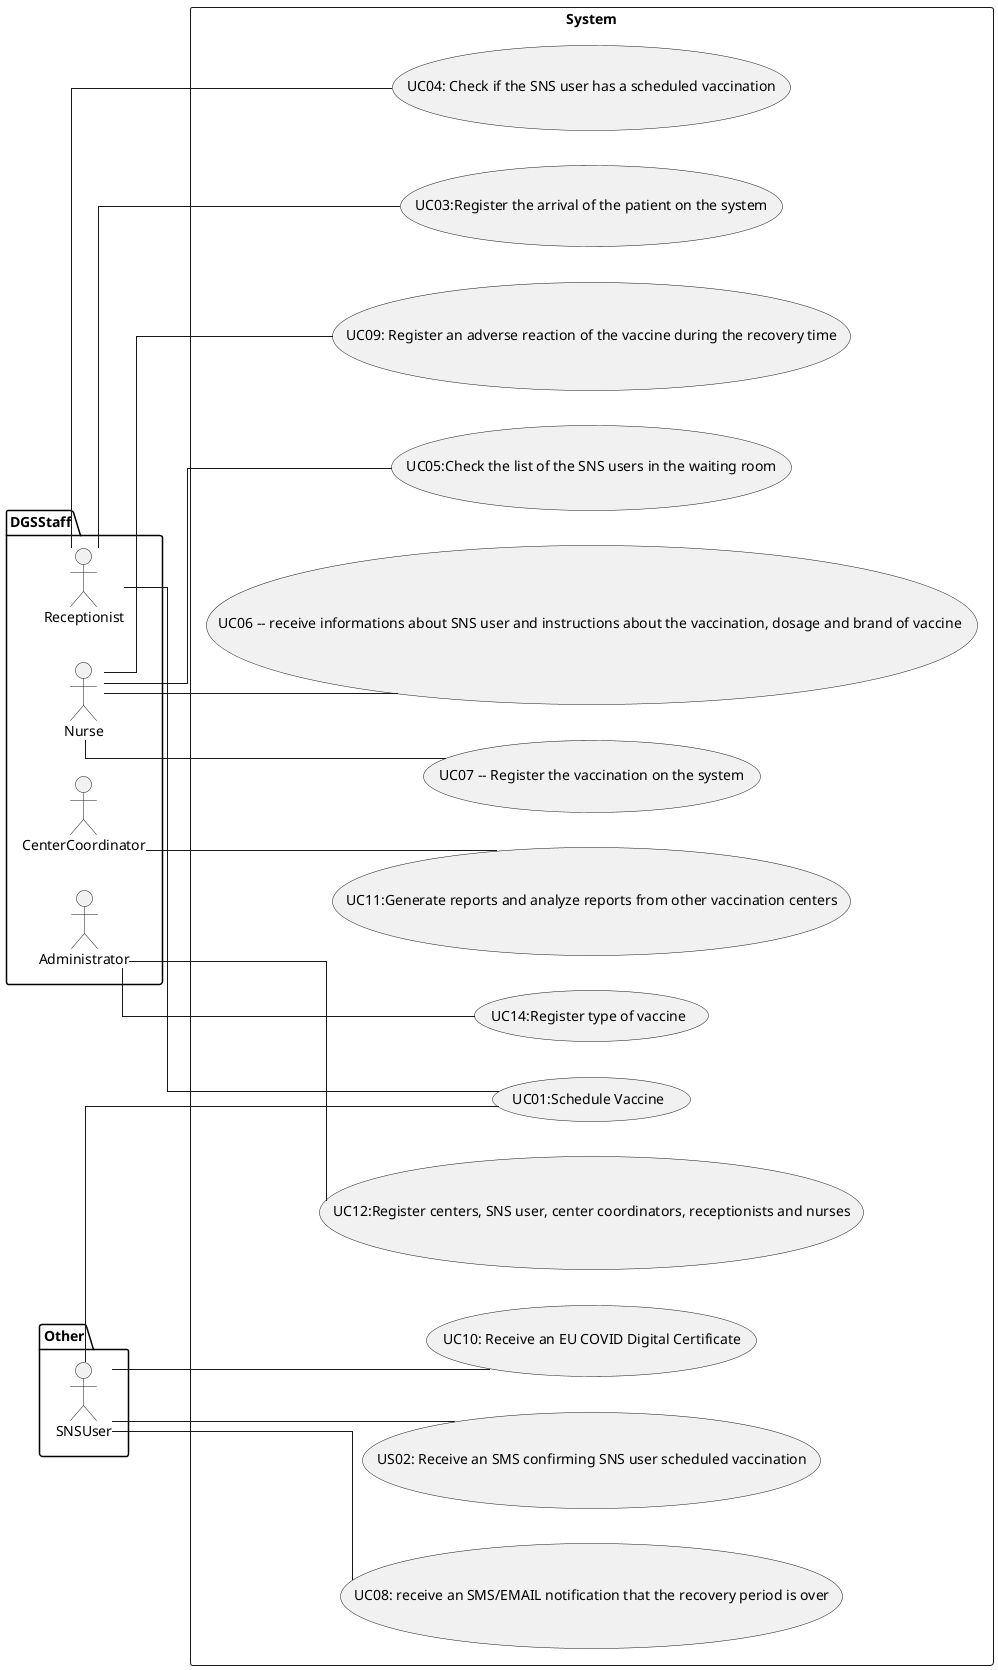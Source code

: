 @startuml
skinparam linetype ortho
left to right direction

package DGSStaff {
  actor Receptionist
  actor Nurse
  actor CenterCoordinator
  actor Administrator

}
package Other {
actor SNSUser
}

rectangle System {
    Receptionist -- (UC03:Register the arrival of the patient on the system)
    Receptionist -- (UC04: Check if the SNS user has a scheduled vaccination)
    SNSUser -- (UC01:Schedule Vaccine)
    SNSUser -- (US02: Receive an SMS confirming SNS user scheduled vaccination)
    Nurse -- (UC05:Check the list of the SNS users in the waiting room)
    CenterCoordinator  -- (UC11:Generate reports and analyze reports from other vaccination centers)
    Administrator -- (UC12:Register centers, SNS user, center coordinators, receptionists and nurses)
    Administrator -- (UC14:Register type of vaccine)
    Nurse -- (UC06 -- receive informations about SNS user and instructions about the vaccination, dosage and brand of vaccine )
    Nurse -- (UC07 -- Register the vaccination on the system)
    SNSUser-- (UC08: receive an SMS/EMAIL notification that the recovery period is over)
    Nurse -- (UC09: Register an adverse reaction of the vaccine during the recovery time)
    SNSUser-- (UC10: Receive an EU COVID Digital Certificate)
    Receptionist -- (UC01:Schedule Vaccine)




   }
@enduml
